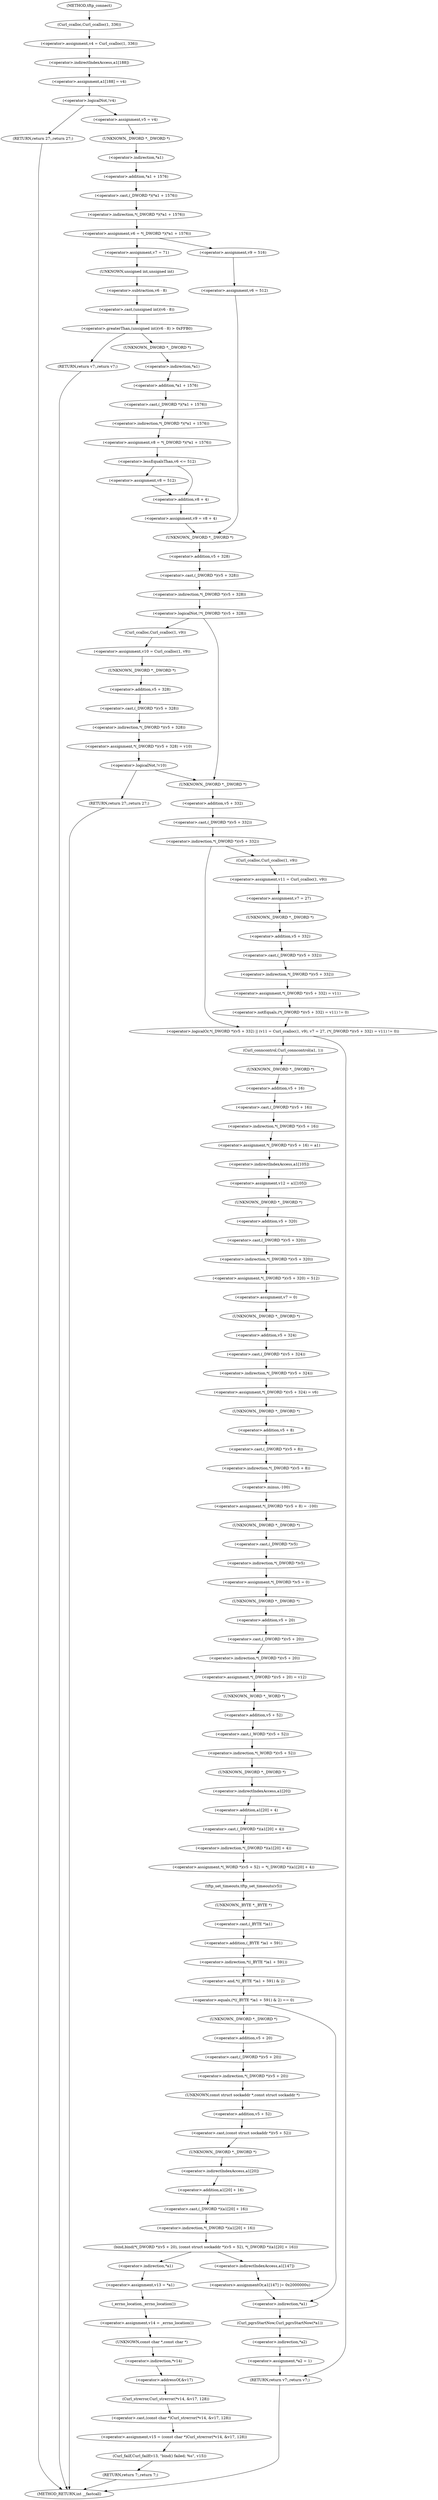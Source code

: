 digraph tftp_connect {  
"1000131" [label = "(<operator>.assignment,v4 = Curl_ccalloc(1, 336))" ]
"1000133" [label = "(Curl_ccalloc,Curl_ccalloc(1, 336))" ]
"1000136" [label = "(<operator>.assignment,a1[188] = v4)" ]
"1000137" [label = "(<operator>.indirectIndexAccess,a1[188])" ]
"1000142" [label = "(<operator>.logicalNot,!v4)" ]
"1000144" [label = "(RETURN,return 27;,return 27;)" ]
"1000146" [label = "(<operator>.assignment,v5 = v4)" ]
"1000149" [label = "(<operator>.assignment,v6 = *(_DWORD *)(*a1 + 1576))" ]
"1000151" [label = "(<operator>.indirection,*(_DWORD *)(*a1 + 1576))" ]
"1000152" [label = "(<operator>.cast,(_DWORD *)(*a1 + 1576))" ]
"1000153" [label = "(UNKNOWN,_DWORD *,_DWORD *)" ]
"1000154" [label = "(<operator>.addition,*a1 + 1576)" ]
"1000155" [label = "(<operator>.indirection,*a1)" ]
"1000161" [label = "(<operator>.assignment,v7 = 71)" ]
"1000165" [label = "(<operator>.greaterThan,(unsigned int)(v6 - 8) > 0xFFB0)" ]
"1000166" [label = "(<operator>.cast,(unsigned int)(v6 - 8))" ]
"1000167" [label = "(UNKNOWN,unsigned int,unsigned int)" ]
"1000168" [label = "(<operator>.subtraction,v6 - 8)" ]
"1000172" [label = "(RETURN,return v7;,return v7;)" ]
"1000174" [label = "(<operator>.assignment,v8 = *(_DWORD *)(*a1 + 1576))" ]
"1000176" [label = "(<operator>.indirection,*(_DWORD *)(*a1 + 1576))" ]
"1000177" [label = "(<operator>.cast,(_DWORD *)(*a1 + 1576))" ]
"1000178" [label = "(UNKNOWN,_DWORD *,_DWORD *)" ]
"1000179" [label = "(<operator>.addition,*a1 + 1576)" ]
"1000180" [label = "(<operator>.indirection,*a1)" ]
"1000184" [label = "(<operator>.lessEqualsThan,v6 <= 512)" ]
"1000187" [label = "(<operator>.assignment,v8 = 512)" ]
"1000190" [label = "(<operator>.assignment,v9 = v8 + 4)" ]
"1000192" [label = "(<operator>.addition,v8 + 4)" ]
"1000197" [label = "(<operator>.assignment,v9 = 516)" ]
"1000200" [label = "(<operator>.assignment,v6 = 512)" ]
"1000204" [label = "(<operator>.logicalNot,!*(_DWORD *)(v5 + 328))" ]
"1000205" [label = "(<operator>.indirection,*(_DWORD *)(v5 + 328))" ]
"1000206" [label = "(<operator>.cast,(_DWORD *)(v5 + 328))" ]
"1000207" [label = "(UNKNOWN,_DWORD *,_DWORD *)" ]
"1000208" [label = "(<operator>.addition,v5 + 328)" ]
"1000212" [label = "(<operator>.assignment,v10 = Curl_ccalloc(1, v9))" ]
"1000214" [label = "(Curl_ccalloc,Curl_ccalloc(1, v9))" ]
"1000217" [label = "(<operator>.assignment,*(_DWORD *)(v5 + 328) = v10)" ]
"1000218" [label = "(<operator>.indirection,*(_DWORD *)(v5 + 328))" ]
"1000219" [label = "(<operator>.cast,(_DWORD *)(v5 + 328))" ]
"1000220" [label = "(UNKNOWN,_DWORD *,_DWORD *)" ]
"1000221" [label = "(<operator>.addition,v5 + 328)" ]
"1000226" [label = "(<operator>.logicalNot,!v10)" ]
"1000228" [label = "(RETURN,return 27;,return 27;)" ]
"1000231" [label = "(<operator>.logicalOr,*(_DWORD *)(v5 + 332) || (v11 = Curl_ccalloc(1, v9), v7 = 27, (*(_DWORD *)(v5 + 332) = v11) != 0))" ]
"1000232" [label = "(<operator>.indirection,*(_DWORD *)(v5 + 332))" ]
"1000233" [label = "(<operator>.cast,(_DWORD *)(v5 + 332))" ]
"1000234" [label = "(UNKNOWN,_DWORD *,_DWORD *)" ]
"1000235" [label = "(<operator>.addition,v5 + 332)" ]
"1000239" [label = "(<operator>.assignment,v11 = Curl_ccalloc(1, v9))" ]
"1000241" [label = "(Curl_ccalloc,Curl_ccalloc(1, v9))" ]
"1000245" [label = "(<operator>.assignment,v7 = 27)" ]
"1000248" [label = "(<operator>.notEquals,(*(_DWORD *)(v5 + 332) = v11) != 0)" ]
"1000249" [label = "(<operator>.assignment,*(_DWORD *)(v5 + 332) = v11)" ]
"1000250" [label = "(<operator>.indirection,*(_DWORD *)(v5 + 332))" ]
"1000251" [label = "(<operator>.cast,(_DWORD *)(v5 + 332))" ]
"1000252" [label = "(UNKNOWN,_DWORD *,_DWORD *)" ]
"1000253" [label = "(<operator>.addition,v5 + 332)" ]
"1000259" [label = "(Curl_conncontrol,Curl_conncontrol(a1, 1))" ]
"1000262" [label = "(<operator>.assignment,*(_DWORD *)(v5 + 16) = a1)" ]
"1000263" [label = "(<operator>.indirection,*(_DWORD *)(v5 + 16))" ]
"1000264" [label = "(<operator>.cast,(_DWORD *)(v5 + 16))" ]
"1000265" [label = "(UNKNOWN,_DWORD *,_DWORD *)" ]
"1000266" [label = "(<operator>.addition,v5 + 16)" ]
"1000270" [label = "(<operator>.assignment,v12 = a1[105])" ]
"1000272" [label = "(<operator>.indirectIndexAccess,a1[105])" ]
"1000275" [label = "(<operator>.assignment,*(_DWORD *)(v5 + 320) = 512)" ]
"1000276" [label = "(<operator>.indirection,*(_DWORD *)(v5 + 320))" ]
"1000277" [label = "(<operator>.cast,(_DWORD *)(v5 + 320))" ]
"1000278" [label = "(UNKNOWN,_DWORD *,_DWORD *)" ]
"1000279" [label = "(<operator>.addition,v5 + 320)" ]
"1000283" [label = "(<operator>.assignment,v7 = 0)" ]
"1000286" [label = "(<operator>.assignment,*(_DWORD *)(v5 + 324) = v6)" ]
"1000287" [label = "(<operator>.indirection,*(_DWORD *)(v5 + 324))" ]
"1000288" [label = "(<operator>.cast,(_DWORD *)(v5 + 324))" ]
"1000289" [label = "(UNKNOWN,_DWORD *,_DWORD *)" ]
"1000290" [label = "(<operator>.addition,v5 + 324)" ]
"1000294" [label = "(<operator>.assignment,*(_DWORD *)(v5 + 8) = -100)" ]
"1000295" [label = "(<operator>.indirection,*(_DWORD *)(v5 + 8))" ]
"1000296" [label = "(<operator>.cast,(_DWORD *)(v5 + 8))" ]
"1000297" [label = "(UNKNOWN,_DWORD *,_DWORD *)" ]
"1000298" [label = "(<operator>.addition,v5 + 8)" ]
"1000301" [label = "(<operator>.minus,-100)" ]
"1000303" [label = "(<operator>.assignment,*(_DWORD *)v5 = 0)" ]
"1000304" [label = "(<operator>.indirection,*(_DWORD *)v5)" ]
"1000305" [label = "(<operator>.cast,(_DWORD *)v5)" ]
"1000306" [label = "(UNKNOWN,_DWORD *,_DWORD *)" ]
"1000309" [label = "(<operator>.assignment,*(_DWORD *)(v5 + 20) = v12)" ]
"1000310" [label = "(<operator>.indirection,*(_DWORD *)(v5 + 20))" ]
"1000311" [label = "(<operator>.cast,(_DWORD *)(v5 + 20))" ]
"1000312" [label = "(UNKNOWN,_DWORD *,_DWORD *)" ]
"1000313" [label = "(<operator>.addition,v5 + 20)" ]
"1000317" [label = "(<operator>.assignment,*(_WORD *)(v5 + 52) = *(_DWORD *)(a1[20] + 4))" ]
"1000318" [label = "(<operator>.indirection,*(_WORD *)(v5 + 52))" ]
"1000319" [label = "(<operator>.cast,(_WORD *)(v5 + 52))" ]
"1000320" [label = "(UNKNOWN,_WORD *,_WORD *)" ]
"1000321" [label = "(<operator>.addition,v5 + 52)" ]
"1000324" [label = "(<operator>.indirection,*(_DWORD *)(a1[20] + 4))" ]
"1000325" [label = "(<operator>.cast,(_DWORD *)(a1[20] + 4))" ]
"1000326" [label = "(UNKNOWN,_DWORD *,_DWORD *)" ]
"1000327" [label = "(<operator>.addition,a1[20] + 4)" ]
"1000328" [label = "(<operator>.indirectIndexAccess,a1[20])" ]
"1000332" [label = "(tftp_set_timeouts,tftp_set_timeouts(v5))" ]
"1000335" [label = "(<operator>.equals,(*((_BYTE *)a1 + 591) & 2) == 0)" ]
"1000336" [label = "(<operator>.and,*((_BYTE *)a1 + 591) & 2)" ]
"1000337" [label = "(<operator>.indirection,*((_BYTE *)a1 + 591))" ]
"1000338" [label = "(<operator>.addition,(_BYTE *)a1 + 591)" ]
"1000339" [label = "(<operator>.cast,(_BYTE *)a1)" ]
"1000340" [label = "(UNKNOWN,_BYTE *,_BYTE *)" ]
"1000347" [label = "(bind,bind(*(_DWORD *)(v5 + 20), (const struct sockaddr *)(v5 + 52), *(_DWORD *)(a1[20] + 16)))" ]
"1000348" [label = "(<operator>.indirection,*(_DWORD *)(v5 + 20))" ]
"1000349" [label = "(<operator>.cast,(_DWORD *)(v5 + 20))" ]
"1000350" [label = "(UNKNOWN,_DWORD *,_DWORD *)" ]
"1000351" [label = "(<operator>.addition,v5 + 20)" ]
"1000354" [label = "(<operator>.cast,(const struct sockaddr *)(v5 + 52))" ]
"1000355" [label = "(UNKNOWN,const struct sockaddr *,const struct sockaddr *)" ]
"1000356" [label = "(<operator>.addition,v5 + 52)" ]
"1000359" [label = "(<operator>.indirection,*(_DWORD *)(a1[20] + 16))" ]
"1000360" [label = "(<operator>.cast,(_DWORD *)(a1[20] + 16))" ]
"1000361" [label = "(UNKNOWN,_DWORD *,_DWORD *)" ]
"1000362" [label = "(<operator>.addition,a1[20] + 16)" ]
"1000363" [label = "(<operator>.indirectIndexAccess,a1[20])" ]
"1000368" [label = "(<operator>.assignment,v13 = *a1)" ]
"1000370" [label = "(<operator>.indirection,*a1)" ]
"1000372" [label = "(<operator>.assignment,v14 = _errno_location())" ]
"1000374" [label = "(_errno_location,_errno_location())" ]
"1000375" [label = "(<operator>.assignment,v15 = (const char *)Curl_strerror(*v14, &v17, 128))" ]
"1000377" [label = "(<operator>.cast,(const char *)Curl_strerror(*v14, &v17, 128))" ]
"1000378" [label = "(UNKNOWN,const char *,const char *)" ]
"1000379" [label = "(Curl_strerror,Curl_strerror(*v14, &v17, 128))" ]
"1000380" [label = "(<operator>.indirection,*v14)" ]
"1000382" [label = "(<operator>.addressOf,&v17)" ]
"1000385" [label = "(Curl_failf,Curl_failf(v13, \"bind() failed; %s\", v15))" ]
"1000389" [label = "(RETURN,return 7;,return 7;)" ]
"1000391" [label = "(<operators>.assignmentOr,a1[147] |= 0x2000000u)" ]
"1000392" [label = "(<operator>.indirectIndexAccess,a1[147])" ]
"1000396" [label = "(Curl_pgrsStartNow,Curl_pgrsStartNow(*a1))" ]
"1000397" [label = "(<operator>.indirection,*a1)" ]
"1000399" [label = "(<operator>.assignment,*a2 = 1)" ]
"1000400" [label = "(<operator>.indirection,*a2)" ]
"1000403" [label = "(RETURN,return v7;,return v7;)" ]
"1000114" [label = "(METHOD,tftp_connect)" ]
"1000405" [label = "(METHOD_RETURN,int __fastcall)" ]
  "1000131" -> "1000137" 
  "1000133" -> "1000131" 
  "1000136" -> "1000142" 
  "1000137" -> "1000136" 
  "1000142" -> "1000144" 
  "1000142" -> "1000146" 
  "1000144" -> "1000405" 
  "1000146" -> "1000153" 
  "1000149" -> "1000161" 
  "1000149" -> "1000197" 
  "1000151" -> "1000149" 
  "1000152" -> "1000151" 
  "1000153" -> "1000155" 
  "1000154" -> "1000152" 
  "1000155" -> "1000154" 
  "1000161" -> "1000167" 
  "1000165" -> "1000172" 
  "1000165" -> "1000178" 
  "1000166" -> "1000165" 
  "1000167" -> "1000168" 
  "1000168" -> "1000166" 
  "1000172" -> "1000405" 
  "1000174" -> "1000184" 
  "1000176" -> "1000174" 
  "1000177" -> "1000176" 
  "1000178" -> "1000180" 
  "1000179" -> "1000177" 
  "1000180" -> "1000179" 
  "1000184" -> "1000187" 
  "1000184" -> "1000192" 
  "1000187" -> "1000192" 
  "1000190" -> "1000207" 
  "1000192" -> "1000190" 
  "1000197" -> "1000200" 
  "1000200" -> "1000207" 
  "1000204" -> "1000234" 
  "1000204" -> "1000214" 
  "1000205" -> "1000204" 
  "1000206" -> "1000205" 
  "1000207" -> "1000208" 
  "1000208" -> "1000206" 
  "1000212" -> "1000220" 
  "1000214" -> "1000212" 
  "1000217" -> "1000226" 
  "1000218" -> "1000217" 
  "1000219" -> "1000218" 
  "1000220" -> "1000221" 
  "1000221" -> "1000219" 
  "1000226" -> "1000234" 
  "1000226" -> "1000228" 
  "1000228" -> "1000405" 
  "1000231" -> "1000259" 
  "1000231" -> "1000403" 
  "1000232" -> "1000231" 
  "1000232" -> "1000241" 
  "1000233" -> "1000232" 
  "1000234" -> "1000235" 
  "1000235" -> "1000233" 
  "1000239" -> "1000245" 
  "1000241" -> "1000239" 
  "1000245" -> "1000252" 
  "1000248" -> "1000231" 
  "1000249" -> "1000248" 
  "1000250" -> "1000249" 
  "1000251" -> "1000250" 
  "1000252" -> "1000253" 
  "1000253" -> "1000251" 
  "1000259" -> "1000265" 
  "1000262" -> "1000272" 
  "1000263" -> "1000262" 
  "1000264" -> "1000263" 
  "1000265" -> "1000266" 
  "1000266" -> "1000264" 
  "1000270" -> "1000278" 
  "1000272" -> "1000270" 
  "1000275" -> "1000283" 
  "1000276" -> "1000275" 
  "1000277" -> "1000276" 
  "1000278" -> "1000279" 
  "1000279" -> "1000277" 
  "1000283" -> "1000289" 
  "1000286" -> "1000297" 
  "1000287" -> "1000286" 
  "1000288" -> "1000287" 
  "1000289" -> "1000290" 
  "1000290" -> "1000288" 
  "1000294" -> "1000306" 
  "1000295" -> "1000301" 
  "1000296" -> "1000295" 
  "1000297" -> "1000298" 
  "1000298" -> "1000296" 
  "1000301" -> "1000294" 
  "1000303" -> "1000312" 
  "1000304" -> "1000303" 
  "1000305" -> "1000304" 
  "1000306" -> "1000305" 
  "1000309" -> "1000320" 
  "1000310" -> "1000309" 
  "1000311" -> "1000310" 
  "1000312" -> "1000313" 
  "1000313" -> "1000311" 
  "1000317" -> "1000332" 
  "1000318" -> "1000326" 
  "1000319" -> "1000318" 
  "1000320" -> "1000321" 
  "1000321" -> "1000319" 
  "1000324" -> "1000317" 
  "1000325" -> "1000324" 
  "1000326" -> "1000328" 
  "1000327" -> "1000325" 
  "1000328" -> "1000327" 
  "1000332" -> "1000340" 
  "1000335" -> "1000350" 
  "1000335" -> "1000397" 
  "1000336" -> "1000335" 
  "1000337" -> "1000336" 
  "1000338" -> "1000337" 
  "1000339" -> "1000338" 
  "1000340" -> "1000339" 
  "1000347" -> "1000370" 
  "1000347" -> "1000392" 
  "1000348" -> "1000355" 
  "1000349" -> "1000348" 
  "1000350" -> "1000351" 
  "1000351" -> "1000349" 
  "1000354" -> "1000361" 
  "1000355" -> "1000356" 
  "1000356" -> "1000354" 
  "1000359" -> "1000347" 
  "1000360" -> "1000359" 
  "1000361" -> "1000363" 
  "1000362" -> "1000360" 
  "1000363" -> "1000362" 
  "1000368" -> "1000374" 
  "1000370" -> "1000368" 
  "1000372" -> "1000378" 
  "1000374" -> "1000372" 
  "1000375" -> "1000385" 
  "1000377" -> "1000375" 
  "1000378" -> "1000380" 
  "1000379" -> "1000377" 
  "1000380" -> "1000382" 
  "1000382" -> "1000379" 
  "1000385" -> "1000389" 
  "1000389" -> "1000405" 
  "1000391" -> "1000397" 
  "1000392" -> "1000391" 
  "1000396" -> "1000400" 
  "1000397" -> "1000396" 
  "1000399" -> "1000403" 
  "1000400" -> "1000399" 
  "1000403" -> "1000405" 
  "1000114" -> "1000133" 
}
